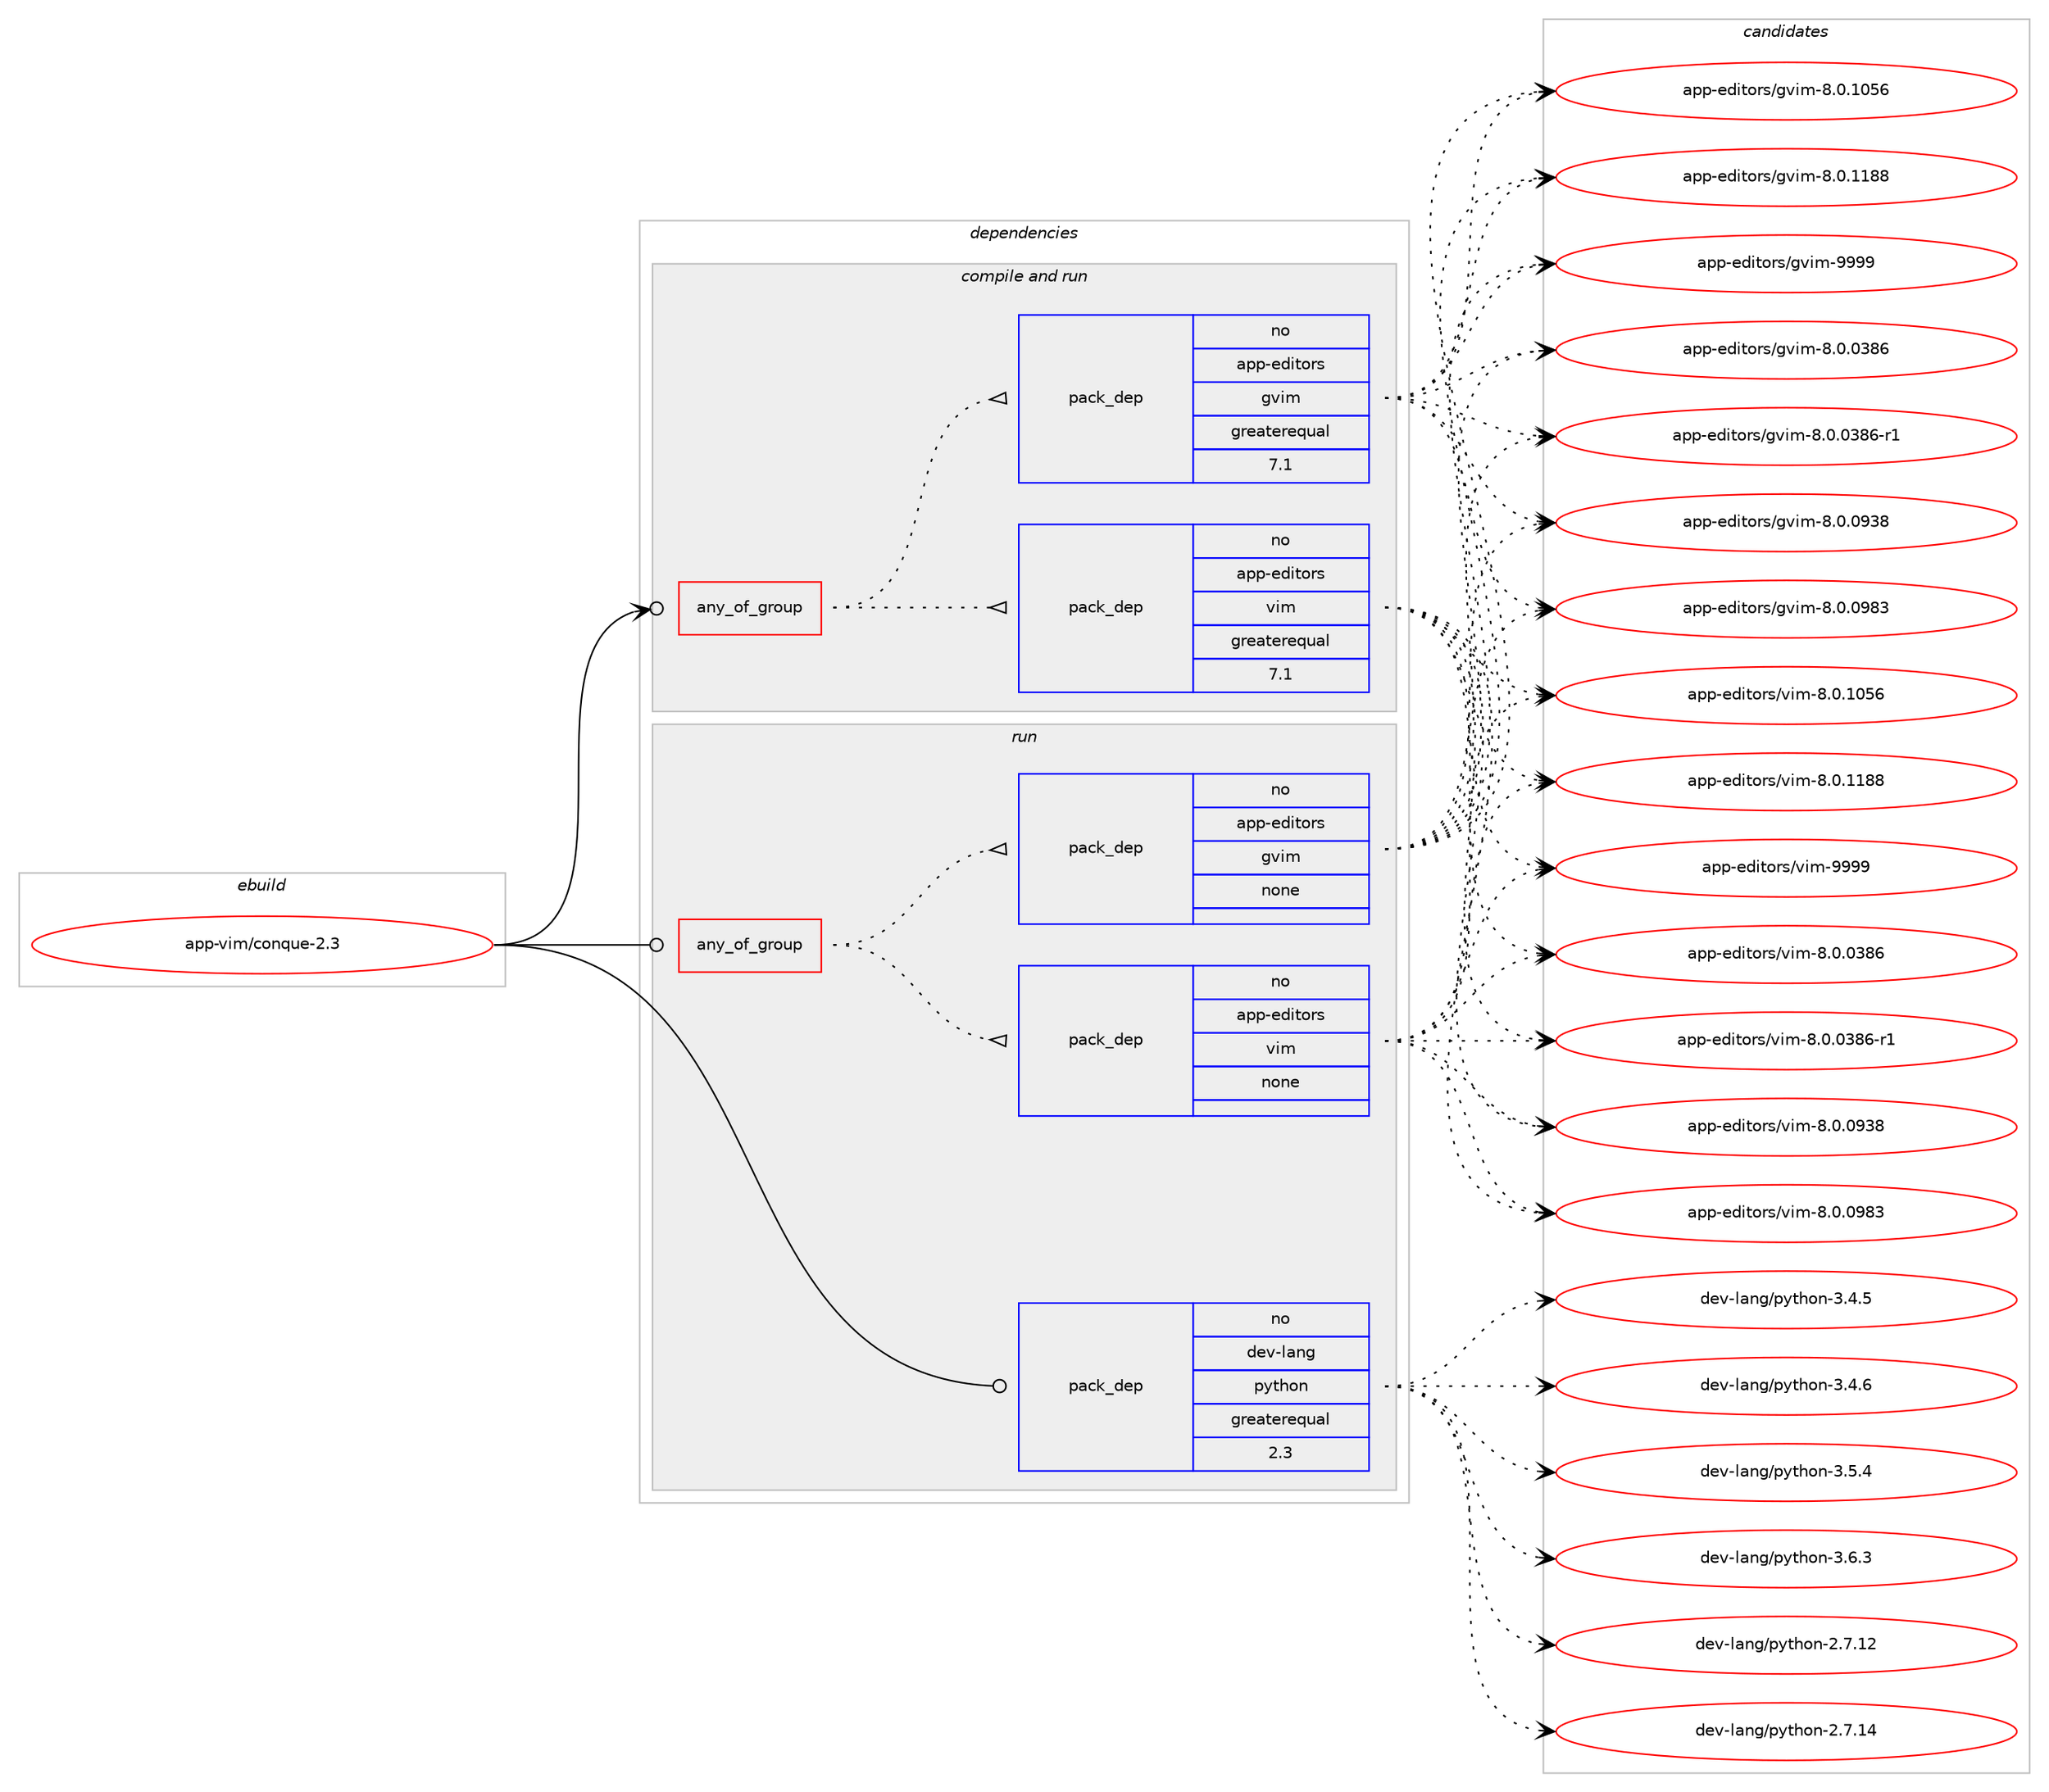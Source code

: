digraph prolog {

# *************
# Graph options
# *************

newrank=true;
concentrate=true;
compound=true;
graph [rankdir=LR,fontname=Helvetica,fontsize=10,ranksep=1.5];#, ranksep=2.5, nodesep=0.2];
edge  [arrowhead=vee];
node  [fontname=Helvetica,fontsize=10];

# **********
# The ebuild
# **********

subgraph cluster_leftcol {
color=gray;
rank=same;
label=<<i>ebuild</i>>;
id [label="app-vim/conque-2.3", color=red, width=4, href="../app-vim/conque-2.3.svg"];
}

# ****************
# The dependencies
# ****************

subgraph cluster_midcol {
color=gray;
label=<<i>dependencies</i>>;
subgraph cluster_compile {
fillcolor="#eeeeee";
style=filled;
label=<<i>compile</i>>;
}
subgraph cluster_compileandrun {
fillcolor="#eeeeee";
style=filled;
label=<<i>compile and run</i>>;
subgraph any1172 {
dependency62795 [label=<<TABLE BORDER="0" CELLBORDER="1" CELLSPACING="0" CELLPADDING="4"><TR><TD CELLPADDING="10">any_of_group</TD></TR></TABLE>>, shape=none, color=red];subgraph pack45919 {
dependency62796 [label=<<TABLE BORDER="0" CELLBORDER="1" CELLSPACING="0" CELLPADDING="4" WIDTH="220"><TR><TD ROWSPAN="6" CELLPADDING="30">pack_dep</TD></TR><TR><TD WIDTH="110">no</TD></TR><TR><TD>app-editors</TD></TR><TR><TD>vim</TD></TR><TR><TD>greaterequal</TD></TR><TR><TD>7.1</TD></TR></TABLE>>, shape=none, color=blue];
}
dependency62795:e -> dependency62796:w [weight=20,style="dotted",arrowhead="oinv"];
subgraph pack45920 {
dependency62797 [label=<<TABLE BORDER="0" CELLBORDER="1" CELLSPACING="0" CELLPADDING="4" WIDTH="220"><TR><TD ROWSPAN="6" CELLPADDING="30">pack_dep</TD></TR><TR><TD WIDTH="110">no</TD></TR><TR><TD>app-editors</TD></TR><TR><TD>gvim</TD></TR><TR><TD>greaterequal</TD></TR><TR><TD>7.1</TD></TR></TABLE>>, shape=none, color=blue];
}
dependency62795:e -> dependency62797:w [weight=20,style="dotted",arrowhead="oinv"];
}
id:e -> dependency62795:w [weight=20,style="solid",arrowhead="odotvee"];
}
subgraph cluster_run {
fillcolor="#eeeeee";
style=filled;
label=<<i>run</i>>;
subgraph any1173 {
dependency62798 [label=<<TABLE BORDER="0" CELLBORDER="1" CELLSPACING="0" CELLPADDING="4"><TR><TD CELLPADDING="10">any_of_group</TD></TR></TABLE>>, shape=none, color=red];subgraph pack45921 {
dependency62799 [label=<<TABLE BORDER="0" CELLBORDER="1" CELLSPACING="0" CELLPADDING="4" WIDTH="220"><TR><TD ROWSPAN="6" CELLPADDING="30">pack_dep</TD></TR><TR><TD WIDTH="110">no</TD></TR><TR><TD>app-editors</TD></TR><TR><TD>vim</TD></TR><TR><TD>none</TD></TR><TR><TD></TD></TR></TABLE>>, shape=none, color=blue];
}
dependency62798:e -> dependency62799:w [weight=20,style="dotted",arrowhead="oinv"];
subgraph pack45922 {
dependency62800 [label=<<TABLE BORDER="0" CELLBORDER="1" CELLSPACING="0" CELLPADDING="4" WIDTH="220"><TR><TD ROWSPAN="6" CELLPADDING="30">pack_dep</TD></TR><TR><TD WIDTH="110">no</TD></TR><TR><TD>app-editors</TD></TR><TR><TD>gvim</TD></TR><TR><TD>none</TD></TR><TR><TD></TD></TR></TABLE>>, shape=none, color=blue];
}
dependency62798:e -> dependency62800:w [weight=20,style="dotted",arrowhead="oinv"];
}
id:e -> dependency62798:w [weight=20,style="solid",arrowhead="odot"];
subgraph pack45923 {
dependency62801 [label=<<TABLE BORDER="0" CELLBORDER="1" CELLSPACING="0" CELLPADDING="4" WIDTH="220"><TR><TD ROWSPAN="6" CELLPADDING="30">pack_dep</TD></TR><TR><TD WIDTH="110">no</TD></TR><TR><TD>dev-lang</TD></TR><TR><TD>python</TD></TR><TR><TD>greaterequal</TD></TR><TR><TD>2.3</TD></TR></TABLE>>, shape=none, color=blue];
}
id:e -> dependency62801:w [weight=20,style="solid",arrowhead="odot"];
}
}

# **************
# The candidates
# **************

subgraph cluster_choices {
rank=same;
color=gray;
label=<<i>candidates</i>>;

subgraph choice45919 {
color=black;
nodesep=1;
choice971121124510110010511611111411547118105109455646484648515654 [label="app-editors/vim-8.0.0386", color=red, width=4,href="../app-editors/vim-8.0.0386.svg"];
choice9711211245101100105116111114115471181051094556464846485156544511449 [label="app-editors/vim-8.0.0386-r1", color=red, width=4,href="../app-editors/vim-8.0.0386-r1.svg"];
choice971121124510110010511611111411547118105109455646484648575156 [label="app-editors/vim-8.0.0938", color=red, width=4,href="../app-editors/vim-8.0.0938.svg"];
choice971121124510110010511611111411547118105109455646484648575651 [label="app-editors/vim-8.0.0983", color=red, width=4,href="../app-editors/vim-8.0.0983.svg"];
choice971121124510110010511611111411547118105109455646484649485354 [label="app-editors/vim-8.0.1056", color=red, width=4,href="../app-editors/vim-8.0.1056.svg"];
choice971121124510110010511611111411547118105109455646484649495656 [label="app-editors/vim-8.0.1188", color=red, width=4,href="../app-editors/vim-8.0.1188.svg"];
choice9711211245101100105116111114115471181051094557575757 [label="app-editors/vim-9999", color=red, width=4,href="../app-editors/vim-9999.svg"];
dependency62796:e -> choice971121124510110010511611111411547118105109455646484648515654:w [style=dotted,weight="100"];
dependency62796:e -> choice9711211245101100105116111114115471181051094556464846485156544511449:w [style=dotted,weight="100"];
dependency62796:e -> choice971121124510110010511611111411547118105109455646484648575156:w [style=dotted,weight="100"];
dependency62796:e -> choice971121124510110010511611111411547118105109455646484648575651:w [style=dotted,weight="100"];
dependency62796:e -> choice971121124510110010511611111411547118105109455646484649485354:w [style=dotted,weight="100"];
dependency62796:e -> choice971121124510110010511611111411547118105109455646484649495656:w [style=dotted,weight="100"];
dependency62796:e -> choice9711211245101100105116111114115471181051094557575757:w [style=dotted,weight="100"];
}
subgraph choice45920 {
color=black;
nodesep=1;
choice971121124510110010511611111411547103118105109455646484648515654 [label="app-editors/gvim-8.0.0386", color=red, width=4,href="../app-editors/gvim-8.0.0386.svg"];
choice9711211245101100105116111114115471031181051094556464846485156544511449 [label="app-editors/gvim-8.0.0386-r1", color=red, width=4,href="../app-editors/gvim-8.0.0386-r1.svg"];
choice971121124510110010511611111411547103118105109455646484648575156 [label="app-editors/gvim-8.0.0938", color=red, width=4,href="../app-editors/gvim-8.0.0938.svg"];
choice971121124510110010511611111411547103118105109455646484648575651 [label="app-editors/gvim-8.0.0983", color=red, width=4,href="../app-editors/gvim-8.0.0983.svg"];
choice971121124510110010511611111411547103118105109455646484649485354 [label="app-editors/gvim-8.0.1056", color=red, width=4,href="../app-editors/gvim-8.0.1056.svg"];
choice971121124510110010511611111411547103118105109455646484649495656 [label="app-editors/gvim-8.0.1188", color=red, width=4,href="../app-editors/gvim-8.0.1188.svg"];
choice9711211245101100105116111114115471031181051094557575757 [label="app-editors/gvim-9999", color=red, width=4,href="../app-editors/gvim-9999.svg"];
dependency62797:e -> choice971121124510110010511611111411547103118105109455646484648515654:w [style=dotted,weight="100"];
dependency62797:e -> choice9711211245101100105116111114115471031181051094556464846485156544511449:w [style=dotted,weight="100"];
dependency62797:e -> choice971121124510110010511611111411547103118105109455646484648575156:w [style=dotted,weight="100"];
dependency62797:e -> choice971121124510110010511611111411547103118105109455646484648575651:w [style=dotted,weight="100"];
dependency62797:e -> choice971121124510110010511611111411547103118105109455646484649485354:w [style=dotted,weight="100"];
dependency62797:e -> choice971121124510110010511611111411547103118105109455646484649495656:w [style=dotted,weight="100"];
dependency62797:e -> choice9711211245101100105116111114115471031181051094557575757:w [style=dotted,weight="100"];
}
subgraph choice45921 {
color=black;
nodesep=1;
choice971121124510110010511611111411547118105109455646484648515654 [label="app-editors/vim-8.0.0386", color=red, width=4,href="../app-editors/vim-8.0.0386.svg"];
choice9711211245101100105116111114115471181051094556464846485156544511449 [label="app-editors/vim-8.0.0386-r1", color=red, width=4,href="../app-editors/vim-8.0.0386-r1.svg"];
choice971121124510110010511611111411547118105109455646484648575156 [label="app-editors/vim-8.0.0938", color=red, width=4,href="../app-editors/vim-8.0.0938.svg"];
choice971121124510110010511611111411547118105109455646484648575651 [label="app-editors/vim-8.0.0983", color=red, width=4,href="../app-editors/vim-8.0.0983.svg"];
choice971121124510110010511611111411547118105109455646484649485354 [label="app-editors/vim-8.0.1056", color=red, width=4,href="../app-editors/vim-8.0.1056.svg"];
choice971121124510110010511611111411547118105109455646484649495656 [label="app-editors/vim-8.0.1188", color=red, width=4,href="../app-editors/vim-8.0.1188.svg"];
choice9711211245101100105116111114115471181051094557575757 [label="app-editors/vim-9999", color=red, width=4,href="../app-editors/vim-9999.svg"];
dependency62799:e -> choice971121124510110010511611111411547118105109455646484648515654:w [style=dotted,weight="100"];
dependency62799:e -> choice9711211245101100105116111114115471181051094556464846485156544511449:w [style=dotted,weight="100"];
dependency62799:e -> choice971121124510110010511611111411547118105109455646484648575156:w [style=dotted,weight="100"];
dependency62799:e -> choice971121124510110010511611111411547118105109455646484648575651:w [style=dotted,weight="100"];
dependency62799:e -> choice971121124510110010511611111411547118105109455646484649485354:w [style=dotted,weight="100"];
dependency62799:e -> choice971121124510110010511611111411547118105109455646484649495656:w [style=dotted,weight="100"];
dependency62799:e -> choice9711211245101100105116111114115471181051094557575757:w [style=dotted,weight="100"];
}
subgraph choice45922 {
color=black;
nodesep=1;
choice971121124510110010511611111411547103118105109455646484648515654 [label="app-editors/gvim-8.0.0386", color=red, width=4,href="../app-editors/gvim-8.0.0386.svg"];
choice9711211245101100105116111114115471031181051094556464846485156544511449 [label="app-editors/gvim-8.0.0386-r1", color=red, width=4,href="../app-editors/gvim-8.0.0386-r1.svg"];
choice971121124510110010511611111411547103118105109455646484648575156 [label="app-editors/gvim-8.0.0938", color=red, width=4,href="../app-editors/gvim-8.0.0938.svg"];
choice971121124510110010511611111411547103118105109455646484648575651 [label="app-editors/gvim-8.0.0983", color=red, width=4,href="../app-editors/gvim-8.0.0983.svg"];
choice971121124510110010511611111411547103118105109455646484649485354 [label="app-editors/gvim-8.0.1056", color=red, width=4,href="../app-editors/gvim-8.0.1056.svg"];
choice971121124510110010511611111411547103118105109455646484649495656 [label="app-editors/gvim-8.0.1188", color=red, width=4,href="../app-editors/gvim-8.0.1188.svg"];
choice9711211245101100105116111114115471031181051094557575757 [label="app-editors/gvim-9999", color=red, width=4,href="../app-editors/gvim-9999.svg"];
dependency62800:e -> choice971121124510110010511611111411547103118105109455646484648515654:w [style=dotted,weight="100"];
dependency62800:e -> choice9711211245101100105116111114115471031181051094556464846485156544511449:w [style=dotted,weight="100"];
dependency62800:e -> choice971121124510110010511611111411547103118105109455646484648575156:w [style=dotted,weight="100"];
dependency62800:e -> choice971121124510110010511611111411547103118105109455646484648575651:w [style=dotted,weight="100"];
dependency62800:e -> choice971121124510110010511611111411547103118105109455646484649485354:w [style=dotted,weight="100"];
dependency62800:e -> choice971121124510110010511611111411547103118105109455646484649495656:w [style=dotted,weight="100"];
dependency62800:e -> choice9711211245101100105116111114115471031181051094557575757:w [style=dotted,weight="100"];
}
subgraph choice45923 {
color=black;
nodesep=1;
choice10010111845108971101034711212111610411111045504655464950 [label="dev-lang/python-2.7.12", color=red, width=4,href="../dev-lang/python-2.7.12.svg"];
choice10010111845108971101034711212111610411111045504655464952 [label="dev-lang/python-2.7.14", color=red, width=4,href="../dev-lang/python-2.7.14.svg"];
choice100101118451089711010347112121116104111110455146524653 [label="dev-lang/python-3.4.5", color=red, width=4,href="../dev-lang/python-3.4.5.svg"];
choice100101118451089711010347112121116104111110455146524654 [label="dev-lang/python-3.4.6", color=red, width=4,href="../dev-lang/python-3.4.6.svg"];
choice100101118451089711010347112121116104111110455146534652 [label="dev-lang/python-3.5.4", color=red, width=4,href="../dev-lang/python-3.5.4.svg"];
choice100101118451089711010347112121116104111110455146544651 [label="dev-lang/python-3.6.3", color=red, width=4,href="../dev-lang/python-3.6.3.svg"];
dependency62801:e -> choice10010111845108971101034711212111610411111045504655464950:w [style=dotted,weight="100"];
dependency62801:e -> choice10010111845108971101034711212111610411111045504655464952:w [style=dotted,weight="100"];
dependency62801:e -> choice100101118451089711010347112121116104111110455146524653:w [style=dotted,weight="100"];
dependency62801:e -> choice100101118451089711010347112121116104111110455146524654:w [style=dotted,weight="100"];
dependency62801:e -> choice100101118451089711010347112121116104111110455146534652:w [style=dotted,weight="100"];
dependency62801:e -> choice100101118451089711010347112121116104111110455146544651:w [style=dotted,weight="100"];
}
}

}
